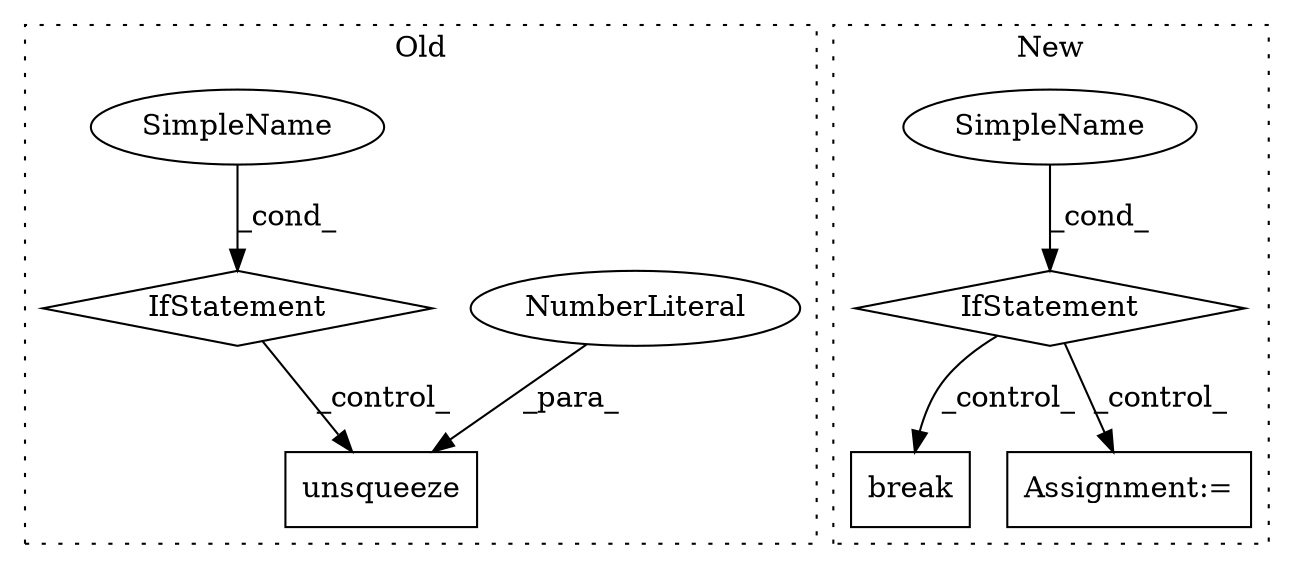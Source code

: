 digraph G {
subgraph cluster0 {
1 [label="unsqueeze" a="32" s="7952,7963" l="10,1" shape="box"];
4 [label="IfStatement" a="25" s="8022" l="27" shape="diamond"];
5 [label="NumberLiteral" a="34" s="7962" l="1" shape="ellipse"];
7 [label="SimpleName" a="42" s="8044" l="5" shape="ellipse"];
label = "Old";
style="dotted";
}
subgraph cluster1 {
2 [label="break" a="10" s="7048" l="6" shape="box"];
3 [label="IfStatement" a="25" s="7006,7036" l="4,2" shape="diamond"];
6 [label="SimpleName" a="42" s="" l="" shape="ellipse"];
8 [label="Assignment:=" a="7" s="7782" l="1" shape="box"];
label = "New";
style="dotted";
}
3 -> 8 [label="_control_"];
3 -> 2 [label="_control_"];
4 -> 1 [label="_control_"];
5 -> 1 [label="_para_"];
6 -> 3 [label="_cond_"];
7 -> 4 [label="_cond_"];
}